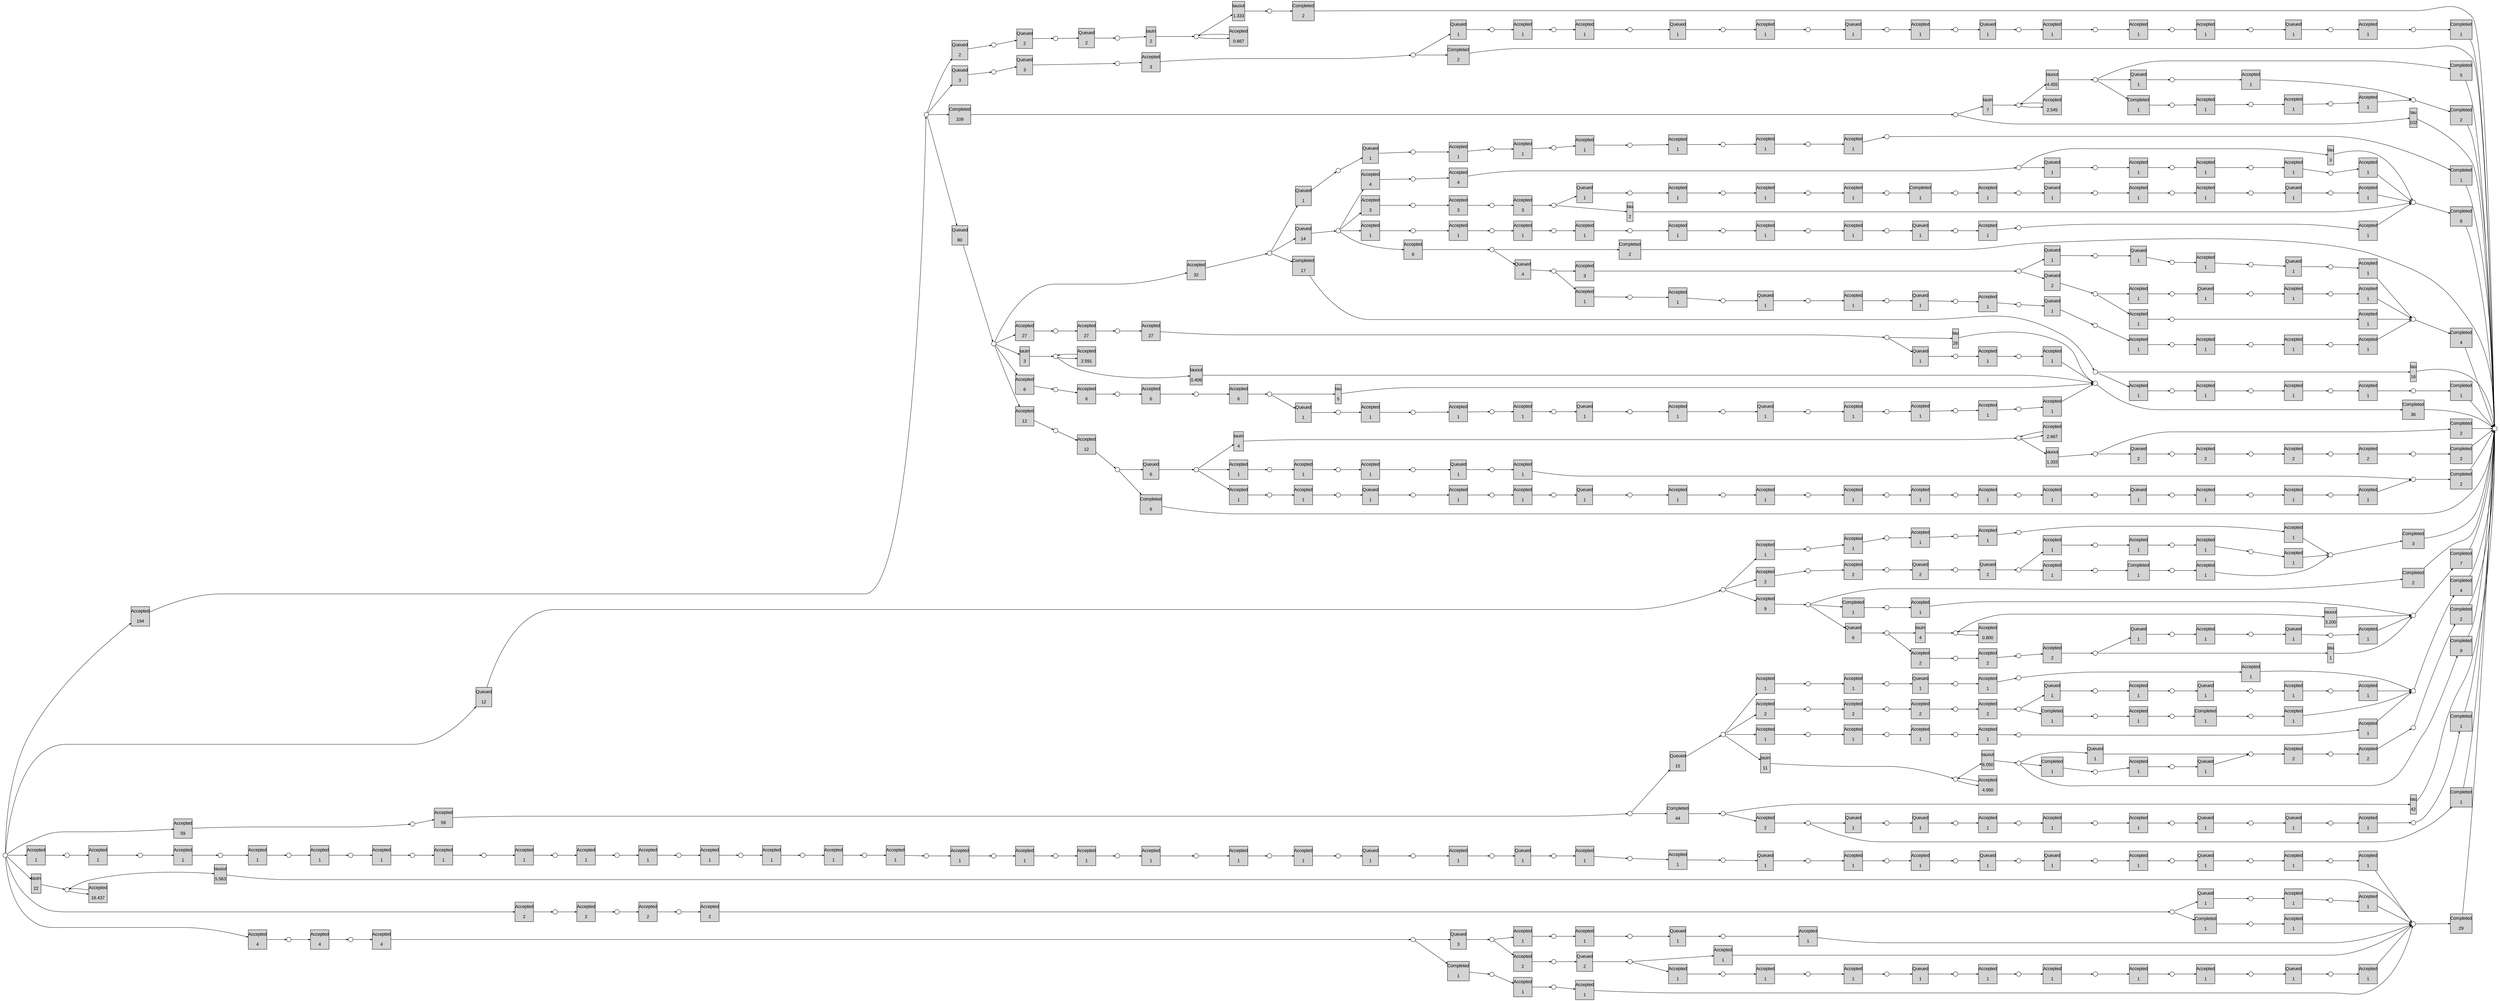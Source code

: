 digraph G { 
ranksep=".3"; fontsize="14"; remincross=true; margin="0.0,0.0"; fontname="Arial";rankdir="LR";
edge [arrowsize="0.5"];
node [height=".2",width=".2",fontname="Arial",fontsize="14"];
ratio=0.4;
id1 [shape="box",margin="0, 0.1",label="Accepted\n\n1",style="filled"];
id2 [shape="box",margin="0, 0.1",label="Accepted\n\n1",style="filled"];
id3 [shape="box",margin="0, 0.1",label="Accepted\n\n1",style="filled"];
id4 [shape="box",margin="0, 0.1",label="Accepted\n\n1",style="filled"];
id5 [shape="box",margin="0, 0.1",label="Accepted\n\n1",style="filled"];
id6 [shape="box",margin="0, 0.1",label="Accepted\n\n1",style="filled"];
id7 [shape="box",margin="0, 0.1",label="Accepted\n\n1",style="filled"];
id8 [shape="box",margin="0, 0.1",label="Accepted\n\n1",style="filled"];
id9 [shape="box",margin="0, 0.1",label="Accepted\n\n1",style="filled"];
id10 [shape="box",margin="0, 0.1",label="Accepted\n\n1",style="filled"];
id11 [shape="box",margin="0, 0.1",label="Accepted\n\n1",style="filled"];
id12 [shape="box",margin="0, 0.1",label="Accepted\n\n1",style="filled"];
id13 [shape="box",margin="0, 0.1",label="Accepted\n\n1",style="filled"];
id14 [shape="box",margin="0, 0.1",label="Accepted\n\n3",style="filled"];
id15 [shape="box",margin="0, 0.1",label="Accepted\n\n3",style="filled"];
id16 [shape="box",margin="0, 0.1",label="Accepted\n\n3",style="filled"];
id17 [shape="box",margin="0, 0.1",label="Accepted\n\n1",style="filled"];
id18 [shape="box",margin="0, 0.1",label="Accepted\n\n1",style="filled"];
id19 [shape="box",margin="0, 0.1",label="Accepted\n\n1",style="filled"];
id20 [shape="box",margin="0, 0.1",label="Accepted\n\n1",style="filled"];
id21 [shape="box",margin="0, 0.1",label="Accepted\n\n1",style="filled"];
id22 [shape="box",margin="0, 0.1",label="Accepted\n\n1",style="filled"];
id23 [shape="box",margin="0, 0.1",label="Accepted\n\n2.545",style="filled"];
id24 [shape="box",margin="0, 0.1",label="Accepted\n\n1",style="filled"];
id25 [shape="box",margin="0, 0.1",label="Accepted\n\n4",style="filled"];
id26 [shape="box",margin="0, 0.1",label="Accepted\n\n4",style="filled"];
id27 [shape="box",margin="0, 0.1",label="Accepted\n\n1",style="filled"];
id28 [shape="box",margin="0, 0.1",label="Accepted\n\n1",style="filled"];
id29 [shape="box",margin="0, 0.1",label="Accepted\n\n1",style="filled"];
id30 [shape="box",margin="0, 0.1",label="Accepted\n\n1",style="filled"];
id31 [shape="box",margin="0, 0.1",label="Accepted\n\n1",style="filled"];
id32 [shape="box",margin="0, 0.1",label="Accepted\n\n1",style="filled"];
id33 [shape="box",margin="0, 0.1",label="Accepted\n\n1",style="filled"];
id34 [shape="box",margin="0, 0.1",label="Accepted\n\n1",style="filled"];
id35 [shape="box",margin="0, 0.1",label="Accepted\n\n1",style="filled"];
id36 [shape="box",margin="0, 0.1",label="Accepted\n\n1",style="filled"];
id37 [shape="box",margin="0, 0.1",label="Accepted\n\n12",style="filled"];
id38 [shape="box",margin="0, 0.1",label="Accepted\n\n12",style="filled"];
id39 [shape="box",margin="0, 0.1",label="Accepted\n\n2.667",style="filled"];
id40 [shape="box",margin="0, 0.1",label="Accepted\n\n2",style="filled"];
id41 [shape="box",margin="0, 0.1",label="Accepted\n\n2",style="filled"];
id42 [shape="box",margin="0, 0.1",label="Accepted\n\n2",style="filled"];
id43 [shape="box",margin="0, 0.1",label="Accepted\n\n1",style="filled"];
id44 [shape="box",margin="0, 0.1",label="Accepted\n\n1",style="filled"];
id45 [shape="box",margin="0, 0.1",label="Accepted\n\n1",style="filled"];
id46 [shape="box",margin="0, 0.1",label="Accepted\n\n1",style="filled"];
id47 [shape="box",margin="0, 0.1",label="Accepted\n\n1",style="filled"];
id48 [shape="box",margin="0, 0.1",label="Accepted\n\n1",style="filled"];
id49 [shape="box",margin="0, 0.1",label="Accepted\n\n1",style="filled"];
id50 [shape="box",margin="0, 0.1",label="Accepted\n\n1",style="filled"];
id51 [shape="box",margin="0, 0.1",label="Accepted\n\n1",style="filled"];
id52 [shape="box",margin="0, 0.1",label="Accepted\n\n1",style="filled"];
id53 [shape="box",margin="0, 0.1",label="Accepted\n\n1",style="filled"];
id54 [shape="box",margin="0, 0.1",label="Accepted\n\n1",style="filled"];
id55 [shape="box",margin="0, 0.1",label="Accepted\n\n1",style="filled"];
id56 [shape="box",margin="0, 0.1",label="Accepted\n\n1",style="filled"];
id57 [shape="box",margin="0, 0.1",label="Accepted\n\n1",style="filled"];
id58 [shape="box",margin="0, 0.1",label="Accepted\n\n1",style="filled"];
id59 [shape="box",margin="0, 0.1",label="Accepted\n\n1",style="filled"];
id60 [shape="box",margin="0, 0.1",label="Accepted\n\n1",style="filled"];
id61 [shape="box",margin="0, 0.1",label="Accepted\n\n1",style="filled"];
id62 [shape="box",margin="0, 0.1",label="Accepted\n\n1",style="filled"];
id63 [shape="box",margin="0, 0.1",label="Accepted\n\n2.591",style="filled"];
id64 [shape="box",margin="0, 0.1",label="Accepted\n\n6",style="filled"];
id65 [shape="box",margin="0, 0.1",label="Accepted\n\n6",style="filled"];
id66 [shape="box",margin="0, 0.1",label="Accepted\n\n6",style="filled"];
id67 [shape="box",margin="0, 0.1",label="Accepted\n\n6",style="filled"];
id68 [shape="box",margin="0, 0.1",label="Accepted\n\n1",style="filled"];
id69 [shape="box",margin="0, 0.1",label="Accepted\n\n1",style="filled"];
id70 [shape="box",margin="0, 0.1",label="Accepted\n\n1",style="filled"];
id71 [shape="box",margin="0, 0.1",label="Accepted\n\n1",style="filled"];
id72 [shape="box",margin="0, 0.1",label="Accepted\n\n1",style="filled"];
id73 [shape="box",margin="0, 0.1",label="Accepted\n\n1",style="filled"];
id74 [shape="box",margin="0, 0.1",label="Accepted\n\n1",style="filled"];
id75 [shape="box",margin="0, 0.1",label="Accepted\n\n1",style="filled"];
id76 [shape="box",margin="0, 0.1",label="Accepted\n\n1",style="filled"];
id77 [shape="box",margin="0, 0.1",label="Accepted\n\n27",style="filled"];
id78 [shape="box",margin="0, 0.1",label="Accepted\n\n27",style="filled"];
id79 [shape="box",margin="0, 0.1",label="Accepted\n\n27",style="filled"];
id80 [shape="box",margin="0, 0.1",label="Accepted\n\n1",style="filled"];
id81 [shape="box",margin="0, 0.1",label="Accepted\n\n1",style="filled"];
id82 [shape="box",margin="0, 0.1",label="Accepted\n\n0.667",style="filled"];
id83 [shape="box",margin="0, 0.1",label="Accepted\n\n3",style="filled"];
id84 [shape="box",margin="0, 0.1",label="Accepted\n\n1",style="filled"];
id85 [shape="box",margin="0, 0.1",label="Accepted\n\n1",style="filled"];
id86 [shape="box",margin="0, 0.1",label="Accepted\n\n1",style="filled"];
id87 [shape="box",margin="0, 0.1",label="Accepted\n\n1",style="filled"];
id88 [shape="box",margin="0, 0.1",label="Accepted\n\n1",style="filled"];
id89 [shape="box",margin="0, 0.1",label="Accepted\n\n1",style="filled"];
id90 [shape="box",margin="0, 0.1",label="Accepted\n\n32",style="filled"];
id91 [shape="box",margin="0, 0.1",label="Accepted\n\n1",style="filled"];
id92 [shape="box",margin="0, 0.1",label="Accepted\n\n1",style="filled"];
id93 [shape="box",margin="0, 0.1",label="Accepted\n\n9",style="filled"];
id94 [shape="box",margin="0, 0.1",label="Accepted\n\n1",style="filled"];
id95 [shape="box",margin="0, 0.1",label="Accepted\n\n0.800",style="filled"];
id96 [shape="box",margin="0, 0.1",label="Accepted\n\n2",style="filled"];
id97 [shape="box",margin="0, 0.1",label="Accepted\n\n2",style="filled"];
id98 [shape="box",margin="0, 0.1",label="Accepted\n\n2",style="filled"];
id99 [shape="box",margin="0, 0.1",label="Accepted\n\n1",style="filled"];
id100 [shape="box",margin="0, 0.1",label="Accepted\n\n194",style="filled"];
id101 [shape="box",margin="0, 0.1",label="Accepted\n\n1",style="filled"];
id102 [shape="box",margin="0, 0.1",label="Accepted\n\n1",style="filled"];
id103 [shape="box",margin="0, 0.1",label="Accepted\n\n1",style="filled"];
id104 [shape="box",margin="0, 0.1",label="Accepted\n\n1",style="filled"];
id105 [shape="box",margin="0, 0.1",label="Accepted\n\n1",style="filled"];
id106 [shape="box",margin="0, 0.1",label="Accepted\n\n1",style="filled"];
id107 [shape="box",margin="0, 0.1",label="Accepted\n\n2",style="filled"];
id108 [shape="box",margin="0, 0.1",label="Accepted\n\n2",style="filled"];
id109 [shape="box",margin="0, 0.1",label="Accepted\n\n1",style="filled"];
id110 [shape="box",margin="0, 0.1",label="Accepted\n\n1",style="filled"];
id111 [shape="box",margin="0, 0.1",label="Accepted\n\n1",style="filled"];
id112 [shape="box",margin="0, 0.1",label="Accepted\n\n1",style="filled"];
id113 [shape="box",margin="0, 0.1",label="Accepted\n\n1",style="filled"];
id114 [shape="box",margin="0, 0.1",label="Accepted\n\n1",style="filled"];
id115 [shape="box",margin="0, 0.1",label="Accepted\n\n59",style="filled"];
id116 [shape="box",margin="0, 0.1",label="Accepted\n\n59",style="filled"];
id117 [shape="box",margin="0, 0.1",label="Accepted\n\n2",style="filled"];
id118 [shape="box",margin="0, 0.1",label="Accepted\n\n1",style="filled"];
id119 [shape="box",margin="0, 0.1",label="Accepted\n\n1",style="filled"];
id120 [shape="box",margin="0, 0.1",label="Accepted\n\n1",style="filled"];
id121 [shape="box",margin="0, 0.1",label="Accepted\n\n1",style="filled"];
id122 [shape="box",margin="0, 0.1",label="Accepted\n\n1",style="filled"];
id123 [shape="box",margin="0, 0.1",label="Accepted\n\n1",style="filled"];
id124 [shape="box",margin="0, 0.1",label="Accepted\n\n4.950",style="filled"];
id125 [shape="box",margin="0, 0.1",label="Accepted\n\n1",style="filled"];
id126 [shape="box",margin="0, 0.1",label="Accepted\n\n2",style="filled"];
id127 [shape="box",margin="0, 0.1",label="Accepted\n\n2",style="filled"];
id128 [shape="box",margin="0, 0.1",label="Accepted\n\n1",style="filled"];
id129 [shape="box",margin="0, 0.1",label="Accepted\n\n1",style="filled"];
id130 [shape="box",margin="0, 0.1",label="Accepted\n\n1",style="filled"];
id131 [shape="box",margin="0, 0.1",label="Accepted\n\n1",style="filled"];
id132 [shape="box",margin="0, 0.1",label="Accepted\n\n1",style="filled"];
id133 [shape="box",margin="0, 0.1",label="Accepted\n\n1",style="filled"];
id134 [shape="box",margin="0, 0.1",label="Accepted\n\n1",style="filled"];
id135 [shape="box",margin="0, 0.1",label="Accepted\n\n1",style="filled"];
id136 [shape="box",margin="0, 0.1",label="Accepted\n\n1",style="filled"];
id137 [shape="box",margin="0, 0.1",label="Accepted\n\n1",style="filled"];
id138 [shape="box",margin="0, 0.1",label="Accepted\n\n1",style="filled"];
id139 [shape="box",margin="0, 0.1",label="Accepted\n\n2",style="filled"];
id140 [shape="box",margin="0, 0.1",label="Accepted\n\n2",style="filled"];
id141 [shape="box",margin="0, 0.1",label="Accepted\n\n2",style="filled"];
id142 [shape="box",margin="0, 0.1",label="Accepted\n\n2",style="filled"];
id143 [shape="box",margin="0, 0.1",label="Accepted\n\n1",style="filled"];
id144 [shape="box",margin="0, 0.1",label="Accepted\n\n1",style="filled"];
id145 [shape="box",margin="0, 0.1",label="Accepted\n\n1",style="filled"];
id146 [shape="box",margin="0, 0.1",label="Accepted\n\n1",style="filled"];
id147 [shape="box",margin="0, 0.1",label="Accepted\n\n1",style="filled"];
id148 [shape="box",margin="0, 0.1",label="Accepted\n\n16.437",style="filled"];
id149 [shape="box",margin="0, 0.1",label="Accepted\n\n1",style="filled"];
id150 [shape="box",margin="0, 0.1",label="Accepted\n\n1",style="filled"];
id151 [shape="box",margin="0, 0.1",label="Accepted\n\n1",style="filled"];
id152 [shape="box",margin="0, 0.1",label="Accepted\n\n1",style="filled"];
id153 [shape="box",margin="0, 0.1",label="Accepted\n\n1",style="filled"];
id154 [shape="box",margin="0, 0.1",label="Accepted\n\n1",style="filled"];
id155 [shape="box",margin="0, 0.1",label="Accepted\n\n1",style="filled"];
id156 [shape="box",margin="0, 0.1",label="Accepted\n\n6",style="filled"];
id157 [shape="box",margin="0, 0.1",label="Accepted\n\n1",style="filled"];
id158 [shape="box",margin="0, 0.1",label="Accepted\n\n1",style="filled"];
id159 [shape="box",margin="0, 0.1",label="Accepted\n\n1",style="filled"];
id160 [shape="box",margin="0, 0.1",label="Accepted\n\n1",style="filled"];
id161 [shape="box",margin="0, 0.1",label="Accepted\n\n1",style="filled"];
id162 [shape="box",margin="0, 0.1",label="Accepted\n\n1",style="filled"];
id163 [shape="box",margin="0, 0.1",label="Accepted\n\n1",style="filled"];
id164 [shape="box",margin="0, 0.1",label="Accepted\n\n1",style="filled"];
id165 [shape="box",margin="0, 0.1",label="Accepted\n\n1",style="filled"];
id166 [shape="box",margin="0, 0.1",label="Accepted\n\n1",style="filled"];
id167 [shape="box",margin="0, 0.1",label="Accepted\n\n1",style="filled"];
id168 [shape="box",margin="0, 0.1",label="Accepted\n\n1",style="filled"];
id169 [shape="box",margin="0, 0.1",label="Accepted\n\n1",style="filled"];
id170 [shape="box",margin="0, 0.1",label="Accepted\n\n1",style="filled"];
id171 [shape="box",margin="0, 0.1",label="Accepted\n\n1",style="filled"];
id172 [shape="box",margin="0, 0.1",label="Accepted\n\n1",style="filled"];
id173 [shape="box",margin="0, 0.1",label="Accepted\n\n1",style="filled"];
id174 [shape="box",margin="0, 0.1",label="Accepted\n\n1",style="filled"];
id175 [shape="box",margin="0, 0.1",label="Accepted\n\n1",style="filled"];
id176 [shape="box",margin="0, 0.1",label="Accepted\n\n1",style="filled"];
id177 [shape="box",margin="0, 0.1",label="Accepted\n\n1",style="filled"];
id178 [shape="box",margin="0, 0.1",label="Accepted\n\n2",style="filled"];
id179 [shape="box",margin="0, 0.1",label="Accepted\n\n2",style="filled"];
id180 [shape="box",margin="0, 0.1",label="Accepted\n\n2",style="filled"];
id181 [shape="box",margin="0, 0.1",label="Accepted\n\n2",style="filled"];
id182 [shape="box",margin="0, 0.1",label="Accepted\n\n1",style="filled"];
id183 [shape="box",margin="0, 0.1",label="Accepted\n\n1",style="filled"];
id184 [shape="box",margin="0, 0.1",label="Accepted\n\n1",style="filled"];
id185 [shape="box",margin="0, 0.1",label="Accepted\n\n4",style="filled"];
id186 [shape="box",margin="0, 0.1",label="Accepted\n\n4",style="filled"];
id187 [shape="box",margin="0, 0.1",label="Accepted\n\n4",style="filled"];
id188 [shape="box",margin="0, 0.1",label="Accepted\n\n1",style="filled"];
id189 [shape="box",margin="0, 0.1",label="Accepted\n\n1",style="filled"];
id190 [shape="box",margin="0, 0.1",label="Accepted\n\n3",style="filled"];
id191 [shape="box",margin="0, 0.1",label="Accepted\n\n2",style="filled"];
id192 [shape="box",margin="0, 0.1",label="Accepted\n\n1",style="filled"];
id193 [shape="box",margin="0, 0.1",label="Accepted\n\n1",style="filled"];
id194 [shape="box",margin="0, 0.1",label="Accepted\n\n1",style="filled"];
id195 [shape="box",margin="0, 0.1",label="Accepted\n\n1",style="filled"];
id196 [shape="box",margin="0, 0.1",label="Accepted\n\n1",style="filled"];
id197 [shape="box",margin="0, 0.1",label="Accepted\n\n1",style="filled"];
id198 [shape="box",margin="0, 0.1",label="Accepted\n\n1",style="filled"];
id199 [shape="box",margin="0, 0.1",label="Accepted\n\n1",style="filled"];
id200 [shape="box",margin="0, 0.1",label="Accepted\n\n1",style="filled"];
id201 [shape="box",margin="0, 0.1",label="Accepted\n\n1",style="filled"];
id202 [shape="box",margin="0, 0.1",label="Accepted\n\n1",style="filled"];
id203 [shape="box",margin="0, 0.1",label="Accepted\n\n1",style="filled"];
id204 [shape="box",margin="0, 0.1",label="Accepted\n\n1",style="filled"];
id205 [shape="box",margin="0, 0.1",label="Accepted\n\n1",style="filled"];
id206 [shape="box",margin="0, 0.1",label="Accepted\n\n1",style="filled"];
id207 [shape="box",margin="0, 0.1",label="Accepted\n\n1",style="filled"];
id208 [shape="box",margin="0, 0.1",label="Accepted\n\n1",style="filled"];
id209 [shape="box",margin="0, 0.1",label="Accepted\n\n1",style="filled"];
id210 [shape="box",margin="0, 0.1",label="Accepted\n\n1",style="filled"];
id211 [shape="box",margin="0, 0.1",label="Accepted\n\n1",style="filled"];
id212 [shape="box",margin="0, 0.1",label="Accepted\n\n1",style="filled"];
id213 [shape="box",margin="0, 0.1",label="Accepted\n\n1",style="filled"];
id214 [shape="box",margin="0, 0.1",label="Accepted\n\n1",style="filled"];
id215 [shape="box",margin="0, 0.1",label="Completed\n\n4",style="filled"];
id216 [shape="box",margin="0, 0.1",label="Completed\n\n1",style="filled"];
id217 [shape="box",margin="0, 0.1",label="Completed\n\n8",style="filled"];
id218 [shape="box",margin="0, 0.1",label="Completed\n\n5",style="filled"];
id219 [shape="box",margin="0, 0.1",label="Completed\n\n1",style="filled"];
id220 [shape="box",margin="0, 0.1",label="Completed\n\n6",style="filled"];
id221 [shape="box",margin="0, 0.1",label="Completed\n\n2",style="filled"];
id222 [shape="box",margin="0, 0.1",label="Completed\n\n1",style="filled"];
id223 [shape="box",margin="0, 0.1",label="Completed\n\n2",style="filled"];
id224 [shape="box",margin="0, 0.1",label="Completed\n\n2",style="filled"];
id225 [shape="box",margin="0, 0.1",label="Completed\n\n2",style="filled"];
id226 [shape="box",margin="0, 0.1",label="Completed\n\n36",style="filled"];
id227 [shape="box",margin="0, 0.1",label="Completed\n\n2",style="filled"];
id228 [shape="box",margin="0, 0.1",label="Completed\n\n2",style="filled"];
id229 [shape="box",margin="0, 0.1",label="Completed\n\n1",style="filled"];
id230 [shape="box",margin="0, 0.1",label="Completed\n\n2",style="filled"];
id231 [shape="box",margin="0, 0.1",label="Completed\n\n1",style="filled"];
id232 [shape="box",margin="0, 0.1",label="Completed\n\n17",style="filled"];
id233 [shape="box",margin="0, 0.1",label="Completed\n\n7",style="filled"];
id234 [shape="box",margin="0, 0.1",label="Completed\n\n1",style="filled"];
id235 [shape="box",margin="0, 0.1",label="Completed\n\n3",style="filled"];
id236 [shape="box",margin="0, 0.1",label="Completed\n\n44",style="filled"];
id237 [shape="box",margin="0, 0.1",label="Completed\n\n1",style="filled"];
id238 [shape="box",margin="0, 0.1",label="Completed\n\n1",style="filled"];
id239 [shape="box",margin="0, 0.1",label="Completed\n\n9",style="filled"];
id240 [shape="box",margin="0, 0.1",label="Completed\n\n1",style="filled"];
id241 [shape="box",margin="0, 0.1",label="Completed\n\n2",style="filled"];
id242 [shape="box",margin="0, 0.1",label="Completed\n\n1",style="filled"];
id243 [shape="box",margin="0, 0.1",label="Completed\n\n1",style="filled"];
id244 [shape="box",margin="0, 0.1",label="Completed\n\n1",style="filled"];
id245 [shape="box",margin="0, 0.1",label="Completed\n\n4",style="filled"];
id246 [shape="box",margin="0, 0.1",label="Completed\n\n2",style="filled"];
id247 [shape="box",margin="0, 0.1",label="Completed\n\n1",style="filled"];
id248 [shape="box",margin="0, 0.1",label="Completed\n\n1",style="filled"];
id249 [shape="box",margin="0, 0.1",label="Completed\n\n29",style="filled"];
id250 [shape="box",margin="0, 0.1",label="Completed\n\n109",style="filled"];
id251 [shape="box",margin="0, 0.1",label="Queued\n\n1",style="filled"];
id252 [shape="box",margin="0, 0.1",label="Queued\n\n1",style="filled"];
id253 [shape="box",margin="0, 0.1",label="Queued\n\n1",style="filled"];
id254 [shape="box",margin="0, 0.1",label="Queued\n\n1",style="filled"];
id255 [shape="box",margin="0, 0.1",label="Queued\n\n1",style="filled"];
id256 [shape="box",margin="0, 0.1",label="Queued\n\n1",style="filled"];
id257 [shape="box",margin="0, 0.1",label="Queued\n\n1",style="filled"];
id258 [shape="box",margin="0, 0.1",label="Queued\n\n1",style="filled"];
id259 [shape="box",margin="0, 0.1",label="Queued\n\n6",style="filled"];
id260 [shape="box",margin="0, 0.1",label="Queued\n\n2",style="filled"];
id261 [shape="box",margin="0, 0.1",label="Queued\n\n1",style="filled"];
id262 [shape="box",margin="0, 0.1",label="Queued\n\n1",style="filled"];
id263 [shape="box",margin="0, 0.1",label="Queued\n\n1",style="filled"];
id264 [shape="box",margin="0, 0.1",label="Queued\n\n1",style="filled"];
id265 [shape="box",margin="0, 0.1",label="Queued\n\n1",style="filled"];
id266 [shape="box",margin="0, 0.1",label="Queued\n\n1",style="filled"];
id267 [shape="box",margin="0, 0.1",label="Queued\n\n1",style="filled"];
id268 [shape="box",margin="0, 0.1",label="Queued\n\n1",style="filled"];
id269 [shape="box",margin="0, 0.1",label="Queued\n\n1",style="filled"];
id270 [shape="box",margin="0, 0.1",label="Queued\n\n2",style="filled"];
id271 [shape="box",margin="0, 0.1",label="Queued\n\n2",style="filled"];
id272 [shape="box",margin="0, 0.1",label="Queued\n\n2",style="filled"];
id273 [shape="box",margin="0, 0.1",label="Queued\n\n80",style="filled"];
id274 [shape="box",margin="0, 0.1",label="Queued\n\n3",style="filled"];
id275 [shape="box",margin="0, 0.1",label="Queued\n\n3",style="filled"];
id276 [shape="box",margin="0, 0.1",label="Queued\n\n1",style="filled"];
id277 [shape="box",margin="0, 0.1",label="Queued\n\n1",style="filled"];
id278 [shape="box",margin="0, 0.1",label="Queued\n\n1",style="filled"];
id279 [shape="box",margin="0, 0.1",label="Queued\n\n1",style="filled"];
id280 [shape="box",margin="0, 0.1",label="Queued\n\n1",style="filled"];
id281 [shape="box",margin="0, 0.1",label="Queued\n\n12",style="filled"];
id282 [shape="box",margin="0, 0.1",label="Queued\n\n6",style="filled"];
id283 [shape="box",margin="0, 0.1",label="Queued\n\n1",style="filled"];
id284 [shape="box",margin="0, 0.1",label="Queued\n\n1",style="filled"];
id285 [shape="box",margin="0, 0.1",label="Queued\n\n2",style="filled"];
id286 [shape="box",margin="0, 0.1",label="Queued\n\n2",style="filled"];
id287 [shape="box",margin="0, 0.1",label="Queued\n\n1",style="filled"];
id288 [shape="box",margin="0, 0.1",label="Queued\n\n1",style="filled"];
id289 [shape="box",margin="0, 0.1",label="Queued\n\n1",style="filled"];
id290 [shape="box",margin="0, 0.1",label="Queued\n\n1",style="filled"];
id291 [shape="box",margin="0, 0.1",label="Queued\n\n15",style="filled"];
id292 [shape="box",margin="0, 0.1",label="Queued\n\n1",style="filled"];
id293 [shape="box",margin="0, 0.1",label="Queued\n\n1",style="filled"];
id294 [shape="box",margin="0, 0.1",label="Queued\n\n1",style="filled"];
id295 [shape="box",margin="0, 0.1",label="Queued\n\n1",style="filled"];
id296 [shape="box",margin="0, 0.1",label="Queued\n\n14",style="filled"];
id297 [shape="box",margin="0, 0.1",label="Queued\n\n1",style="filled"];
id298 [shape="box",margin="0, 0.1",label="Queued\n\n1",style="filled"];
id299 [shape="box",margin="0, 0.1",label="Queued\n\n1",style="filled"];
id300 [shape="box",margin="0, 0.1",label="Queued\n\n1",style="filled"];
id301 [shape="box",margin="0, 0.1",label="Queued\n\n4",style="filled"];
id302 [shape="box",margin="0, 0.1",label="Queued\n\n1",style="filled"];
id303 [shape="box",margin="0, 0.1",label="Queued\n\n1",style="filled"];
id304 [shape="box",margin="0, 0.1",label="Queued\n\n1",style="filled"];
id305 [shape="box",margin="0, 0.1",label="Queued\n\n1",style="filled"];
id306 [shape="box",margin="0, 0.1",label="Queued\n\n3",style="filled"];
id307 [shape="box",margin="0, 0.1",label="Queued\n\n2",style="filled"];
id308 [shape="box",margin="0, 0.1",label="Queued\n\n1",style="filled"];
id309 [shape="box",margin="0, 0.1",label="Queued\n\n1",style="filled"];
id310 [shape="box",margin="0, 0.1",label="Queued\n\n2",style="filled"];
id311 [shape="box",margin="0, 0.1",label="Queued\n\n1",style="filled"];
id312 [shape="box",margin="0, 0.1",label="Queued\n\n1",style="filled"];
id313 [shape="box",margin="0, 0.1",label="Queued\n\n1",style="filled"];
id314 [shape="box",margin="0, 0.1",label="Queued\n\n1",style="filled"];
id315 [shape="box",margin="0, 0.1",label="Queued\n\n1",style="filled"];
id316 [shape="box",margin="0, 0.1",label="Queued\n\n1",style="filled"];
id317 [shape="box",margin="0, 0.1",label="Queued\n\n1",style="filled"];
id318 [shape="box",margin="0, 0.1",label="tau\n\n102",style="filled"];
id319 [shape="box",margin="0, 0.1",label="tau\n\n2",style="filled"];
id320 [shape="box",margin="0, 0.1",label="tau\n\n3",style="filled"];
id321 [shape="box",margin="0, 0.1",label="tau\n\n5",style="filled"];
id322 [shape="box",margin="0, 0.1",label="tau\n\n26",style="filled"];
id323 [shape="box",margin="0, 0.1",label="tau\n\n1",style="filled"];
id324 [shape="box",margin="0, 0.1",label="tau\n\n16",style="filled"];
id325 [shape="box",margin="0, 0.1",label="tau\n\n42",style="filled"];
id326 [shape="box",margin="0, 0.1",label="tauin\n\n7",style="filled"];
id327 [shape="box",margin="0, 0.1",label="tauin\n\n4",style="filled"];
id328 [shape="box",margin="0, 0.1",label="tauin\n\n3",style="filled"];
id329 [shape="box",margin="0, 0.1",label="tauin\n\n2",style="filled"];
id330 [shape="box",margin="0, 0.1",label="tauin\n\n4",style="filled"];
id331 [shape="box",margin="0, 0.1",label="tauin\n\n11",style="filled"];
id332 [shape="box",margin="0, 0.1",label="tauin\n\n22",style="filled"];
id333 [shape="box",margin="0, 0.1",label="tauout\n\n4.455",style="filled"];
id334 [shape="box",margin="0, 0.1",label="tauout\n\n1.333",style="filled"];
id335 [shape="box",margin="0, 0.1",label="tauout\n\n0.409",style="filled"];
id336 [shape="box",margin="0, 0.1",label="tauout\n\n1.333",style="filled"];
id337 [shape="box",margin="0, 0.1",label="tauout\n\n3.200",style="filled"];
id338 [shape="box",margin="0, 0.1",label="tauout\n\n6.050",style="filled"];
id339 [shape="box",margin="0, 0.1",label="tauout\n\n5.563",style="filled"];
id340 [shape="circle",label=""];
id341 [shape="circle",label=""];
id342 [shape="circle",label=""];
id343 [shape="circle",label=""];
id344 [shape="circle",label=""];
id345 [shape="circle",label=""];
id346 [shape="circle",label=""];
id347 [shape="circle",label=""];
id348 [shape="circle",label=""];
id349 [shape="circle",label=""];
id350 [shape="circle",label=""];
id351 [shape="circle",label=""];
id352 [shape="circle",label=""];
id353 [shape="circle",label=""];
id354 [shape="circle",label=""];
id355 [shape="circle",label=""];
id356 [shape="circle",label=""];
id357 [shape="circle",label=""];
id358 [shape="circle",label=""];
id359 [shape="circle",label=""];
id360 [shape="circle",label=""];
id361 [shape="circle",label=""];
id362 [shape="circle",label=""];
id363 [shape="circle",label=""];
id364 [shape="circle",label=""];
id365 [shape="circle",label=""];
id366 [shape="circle",label=""];
id367 [shape="circle",label=""];
id368 [shape="circle",label=""];
id369 [shape="circle",label=""];
id370 [shape="circle",label=""];
id371 [shape="circle",label=""];
id372 [shape="circle",label=""];
id373 [shape="circle",label=""];
id374 [shape="circle",label=""];
id375 [shape="circle",label=""];
id376 [shape="circle",label=""];
id377 [shape="circle",label=""];
id378 [shape="circle",label=""];
id379 [shape="circle",label=""];
id380 [shape="circle",label=""];
id381 [shape="circle",label=""];
id382 [shape="circle",label=""];
id383 [shape="circle",label=""];
id384 [shape="circle",label=""];
id385 [shape="circle",label=""];
id386 [shape="circle",label=""];
id387 [shape="circle",label=""];
id388 [shape="circle",label=""];
id389 [shape="circle",label=""];
id390 [shape="circle",label=""];
id391 [shape="circle",label=""];
id392 [shape="circle",label=""];
id393 [shape="circle",label=""];
id394 [shape="circle",label=""];
id395 [shape="circle",label=""];
id396 [shape="circle",label=""];
id397 [shape="circle",label=""];
id398 [shape="circle",label=""];
id399 [shape="circle",label=""];
id400 [shape="circle",label=""];
id401 [shape="circle",label=""];
id402 [shape="circle",label=""];
id403 [shape="circle",label=""];
id404 [shape="circle",label=""];
id405 [shape="circle",label=""];
id406 [shape="circle",label=""];
id407 [shape="circle",label=""];
id408 [shape="circle",label=""];
id409 [shape="circle",label=""];
id410 [shape="circle",label=""];
id411 [shape="circle",label=""];
id412 [shape="circle",label=""];
id413 [shape="circle",label=""];
id414 [shape="circle",label=""];
id415 [shape="circle",label=""];
id416 [shape="circle",label=""];
id417 [shape="circle",label=""];
id418 [shape="circle",label=""];
id419 [shape="circle",label=""];
id420 [shape="circle",label=""];
id421 [shape="circle",label=""];
id422 [shape="circle",label=""];
id423 [shape="circle",label=""];
id424 [shape="circle",label=""];
id425 [shape="circle",label=""];
id426 [shape="circle",label=""];
id427 [shape="circle",label=""];
id428 [shape="circle",label=""];
id429 [shape="circle",label=""];
id430 [shape="circle",label=""];
id431 [shape="circle",label=""];
id432 [shape="circle",label=""];
id433 [shape="circle",label=""];
id434 [shape="circle",label=""];
id435 [shape="circle",label=""];
id436 [shape="circle",label=""];
id437 [shape="circle",label=""];
id438 [shape="circle",label=""];
id439 [shape="circle",label=""];
id440 [shape="circle",label=""];
id441 [shape="circle",label=""];
id442 [shape="circle",label=""];
id443 [shape="circle",label=""];
id444 [shape="circle",label=""];
id445 [shape="circle",label=""];
id446 [shape="circle",label=""];
id447 [shape="circle",label=""];
id448 [shape="circle",label=""];
id449 [shape="circle",label=""];
id450 [shape="circle",label=""];
id451 [shape="circle",label=""];
id452 [shape="circle",label=""];
id453 [shape="circle",label=""];
id454 [shape="circle",label=""];
id455 [shape="circle",label=""];
id456 [shape="circle",label=""];
id457 [shape="circle",label=""];
id458 [shape="circle",label=""];
id459 [shape="circle",label=""];
id460 [shape="circle",label=""];
id461 [shape="circle",label=""];
id462 [shape="circle",label=""];
id463 [shape="circle",label=""];
id464 [shape="circle",label=""];
id465 [shape="circle",label=""];
id466 [shape="circle",label=""];
id467 [shape="circle",label=""];
id468 [shape="circle",label=""];
id469 [shape="circle",label=""];
id470 [shape="circle",label=""];
id471 [shape="circle",label=""];
id472 [shape="circle",label=""];
id473 [shape="circle",label=""];
id474 [shape="circle",label=""];
id475 [shape="circle",label=""];
id476 [shape="circle",label=""];
id477 [shape="circle",label=""];
id478 [shape="circle",label=""];
id479 [shape="circle",label=""];
id480 [shape="circle",label=""];
id481 [shape="circle",label=""];
id482 [shape="circle",label=""];
id483 [shape="circle",label=""];
id484 [shape="circle",label=""];
id485 [shape="circle",label=""];
id486 [shape="circle",label=""];
id487 [shape="circle",label=""];
id488 [shape="circle",label=""];
id489 [shape="circle",label=""];
id490 [shape="circle",label=""];
id491 [shape="circle",label=""];
id492 [shape="circle",label=""];
id493 [shape="circle",label=""];
id494 [shape="circle",label=""];
id495 [shape="circle",label=""];
id496 [shape="circle",label=""];
id497 [shape="circle",label=""];
id498 [shape="circle",label=""];
id499 [shape="circle",label=""];
id500 [shape="circle",label=""];
id501 [shape="circle",label=""];
id502 [shape="circle",label=""];
id503 [shape="circle",label=""];
id504 [shape="circle",label=""];
id505 [shape="circle",label=""];
id506 [shape="circle",label=""];
id507 [shape="circle",label=""];
id508 [shape="circle",label=""];
id509 [shape="circle",label=""];
id510 [shape="circle",label=""];
id511 [shape="circle",label=""];
id512 [shape="circle",label=""];
id513 [shape="circle",label=""];
id514 [shape="circle",label=""];
id515 [shape="circle",label=""];
id516 [shape="circle",label=""];
id517 [shape="circle",label=""];
id518 [shape="circle",label=""];
id519 [shape="circle",label=""];
id520 [shape="circle",label=""];
id521 [shape="circle",label=""];
id522 [shape="circle",label=""];
id523 [shape="circle",label=""];
id524 [shape="circle",label=""];
id525 [shape="circle",label=""];
id526 [shape="circle",label=""];
id527 [shape="circle",label=""];
id528 [shape="circle",label=""];
id529 [shape="circle",label=""];
id530 [shape="circle",label=""];
id531 [shape="circle",label=""];
id532 [shape="circle",label=""];
id533 [shape="circle",label=""];
id534 [shape="circle",label=""];
id535 [shape="circle",label=""];
id536 [shape="circle",label=""];
id537 [shape="circle",label=""];
id538 [shape="circle",label=""];
id539 [shape="circle",label=""];
id540 [shape="circle",label=""];
id541 [shape="circle",label=""];
id542 [shape="circle",label=""];
id543 [shape="circle",label=""];
id544 [shape="circle",label=""];
id545 [shape="circle",label=""];
id546 [shape="circle",label=""];
id547 [shape="circle",label=""];
id548 [shape="circle",label=""];
id549 [shape="circle",label=""];
id550 [shape="circle",label=""];
id551 [shape="circle",label=""];
id552 [shape="circle",label=""];
id553 [shape="circle",label=""];
id554 [shape="circle",label=""];
id555 [shape="circle",label=""];
id556 [shape="circle",label=""];
id557 [shape="circle",label=""];
id558 [shape="circle",label=""];
id559 [shape="circle",label=""];
id560 [shape="circle",label=""];
id561 [shape="circle",label=""];
id562 [shape="circle",label=""];
id563 [shape="circle",label=""];
id564 [shape="circle",label=""];
id565 [shape="circle",label=""];
id566 [shape="circle",label=""];
id567 [shape="circle",label=""];
id568 [shape="circle",label=""];
id569 [shape="circle",label=""];
id570 [shape="circle",label=""];
id571 [shape="circle",label=""];
id572 [shape="circle",label=""];
id573 [shape="circle",label=""];
id574 [shape="circle",label=""];
id575 [shape="circle",label=""];
id576 [shape="circle",label=""];
id577 [shape="circle",label=""];
id578 [shape="circle",label=""];
id579 [shape="circle",label=""];
id580 [shape="circle",label=""];
id581 [shape="circle",label=""];
id582 [shape="circle",label=""];
id583 [shape="circle",label=""];
id584 [shape="circle",label=""];
id585 [shape="circle",label=""];
id586 [shape="circle",label=""];
id587 [shape="circle",label=""];
id588 [shape="circle",label=""];
id589 [shape="circle",label=""];
id590 [shape="circle",label=""];
id591 [shape="circle",label=""];
id592 [shape="circle",label=""];
id593 [shape="circle",label=""];
id594 [shape="circle",label=""];
id595 [shape="circle",label=""];
id596 [shape="circle",label=""];
id597 [shape="circle",label=""];
id598 [shape="circle",label=""];
id599 [shape="circle",label=""];
id600 [shape="circle",label=""];
id601 [shape="circle",label=""];
id602 [shape="circle",label=""];
id603 [shape="circle",label=""];
id604 [shape="circle",label=""];
id605 [shape="circle",label=""];
id606 [shape="circle",label=""];
id607 [shape="circle",label=""];
id608 [shape="circle",label=""];
id609 [shape="circle",label=""];
id610 [shape="circle",label=""];
id611 [shape="circle",label=""];
id612 [shape="circle",label=""];
id613 [shape="circle",label=""];
id614 [shape="circle",label=""];
id615 [shape="circle",label=""];
id616 [shape="circle",label=""];
id617 [shape="circle",label=""];
id236 -> id493
id494 -> id237
id74 -> id382
id366 -> id255
id411 -> id56
id356 -> id253
id470 -> id97
id28 -> id373
id208 -> id572
id311 -> id601
id147 -> id513
id418 -> id321
id566 -> id318
id51 -> id406
id597 -> id199
id559 -> id171
id218 -> id617
id483 -> id286
id398 -> id262
id90 -> id454
id439 -> id329
id616 -> id185
id124 -> id506
id230 -> id617
id145 -> id531
id589 -> id308
id200 -> id534
id419 -> id65
id449 -> id277
id462 -> id93
id95 -> id468
id35 -> id383
id383 -> id36
id550 -> id163
id386 -> id57
id202 -> id599
id602 -> id205
id402 -> id263
id616 -> id149
id83 -> id447
id299 -> id559
id183 -> id579
id343 -> id4
id463 -> id231
id606 -> id209
id490 -> id291
id537 -> id150
id447 -> id228
id254 -> id365
id451 -> id86
id338 -> id505
id31 -> id378
id432 -> id274
id397 -> id45
id260 -> id390
id545 -> id158
id16 -> id356
id533 -> id147
id340 -> id1
id140 -> id524
id57 -> id413
id435 -> id78
id71 -> id428
id393 -> id42
id310 -> id595
id304 -> id570
id123 -> id500
id494 -> id287
id156 -> id540
id506 -> id338
id158 -> id546
id274 -> id446
id146 -> id533
id575 -> id180
id227 -> id617
id251 -> id340
id406 -> id52
id103 -> id477
id336 -> id443
id433 -> id76
id463 -> id282
id415 -> id61
id19 -> id360
id405 -> id51
id482 -> id113
id446 -> id275
id234 -> id489
id86 -> id452
id165 -> id553
id243 -> id527
id609 -> id210
id105 -> id479
id91 -> id457
id45 -> id400
id229 -> id617
id283 -> id472
id579 -> id184
id324 -> id617
id444 -> id336
id586 -> id191
id69 -> id426
id133 -> id517
id242 -> id617
id528 -> id244
id504 -> id139
id616 -> id332
id317 -> id614
id404 -> id50
id458 -> id89
id456 -> id88
id489 -> id114
id307 -> id588
id226 -> id617
id163 -> id551
id493 -> id325
id318 -> id617
id341 -> id2
id187 -> id580
id190 -> id582
id428 -> id268
id387 -> id260
id237 -> id617
id9 -> id352
id539 -> id152
id546 -> id159
id616 -> id115
id408 -> id54
id47 -> id403
id445 -> id83
id615 -> id251
id107 -> id481
id134 -> id513
id219 -> id617
id197 -> id596
id258 -> id375
id85 -> id449
id514 -> id130
id587 -> id307
id206 -> id603
id176 -> id571
id185 -> id581
id117 -> id494
id373 -> id29
id66 -> id421
id396 -> id44
id432 -> id250
id1 -> id341
id3 -> id343
id139 -> id523
id179 -> id575
id607 -> id314
id96 -> id470
id363 -> id20
id252 -> id354
id381 -> id35
id210 -> id572
id321 -> id416
id59 -> id412
id160 -> id548
id598 -> id200
id335 -> id416
id479 -> id106
id413 -> id58
id291 -> id504
id461 -> id229
id612 -> id213
id201 -> id600
id161 -> id549
id438 -> id81
id535 -> id339
id265 -> id423
id214 -> id615
id577 -> id182
id388 -> id334
id491 -> id116
id395 -> id261
id44 -> id395
id168 -> id556
id36 -> id377
id121 -> id497
id564 -> id302
id267 -> id427
id271 -> id442
id213 -> id613
id599 -> id311
id52 -> id407
id54 -> id409
id177 -> id534
id281 -> id462
id129 -> id514
id538 -> id151
id486 -> id112
id143 -> id528
id286 -> id482
id416 -> id226
id319 -> id345
id65 -> id420
id221 -> id617
id526 -> id156
id508 -> id132
id585 -> id189
id42 -> id391
id447 -> id276
id241 -> id617
id249 -> id617
id34 -> id381
id166 -> id554
id256 -> id371
id485 -> id111
id60 -> id410
id424 -> id267
id203 -> id534
id111 -> id486
id453 -> id87
id76 -> id416
id64 -> id419
id389 -> id49
id519 -> id136
id192 -> id534
id173 -> id565
id17 -> id361
id58 -> id414
id127 -> id511
id142 -> id522
id193 -> id590
id138 -> id513
id368 -> id24
id571 -> id177
id10 -> id353
id522 -> id295
id347 -> id6
id102 -> id476
id261 -> id397
id511 -> id241
id498 -> id120
id532 -> id146
id255 -> id368
id374 -> id30
id573 -> id305
id379 -> id33
id450 -> id85
id212 -> id610
id273 -> id441
id224 -> id617
id216 -> id363
id323 -> id464
id475 -> id235
id108 -> id480
id180 -> id576
id293 -> id507
id141 -> id525
id352 -> id10
id448 -> id84
id523 -> id140
id434 -> id322
id603 -> id312
id150 -> id538
id360 -> id216
id151 -> id539
id298 -> id557
id259 -> id386
id275 -> id445
id495 -> id119
id6 -> id348
id526 -> id25
id616 -> id100
id246 -> id617
id441 -> id37
id247 -> id577
id209 -> id608
id84 -> id450
id288 -> id495
id56 -> id394
id584 -> id188
id2 -> id342
id553 -> id166
id527 -> id143
id101 -> id464
id459 -> id91
id529 -> id144
id493 -> id117
id25 -> id370
id181 -> id573
id390 -> id40
id12 -> id355
id61 -> id394
id588 -> id192
id567 -> id175
id382 -> id225
id167 -> id555
id329 -> id444
id364 -> id254
id582 -> id310
id605 -> id208
id504 -> id129
id375 -> id31
id555 -> id168
id513 -> id245
id339 -> id534
id148 -> id535
id436 -> id79
id497 -> id289
id169 -> id536
id535 -> id148
id420 -> id66
id171 -> id562
id391 -> id223
id455 -> id279
id512 -> id127
id372 -> id28
id492 -> id123
id562 -> id172
id137 -> id521
id358 -> id16
id164 -> id552
id337 -> id464
id410 -> id62
id423 -> id68
id73 -> id431
id131 -> id516
id434 -> id269
id400 -> id46
id43 -> id396
id195 -> id589
id309 -> id598
id32 -> id379
id308 -> id592
id14 -> id357
id27 -> id372
id7 -> id349
id569 -> id304
id132 -> id487
id548 -> id161
id316 -> id612
id481 -> id108
id178 -> id574
id388 -> id39
id593 -> id309
id13 -> id345
id544 -> id157
id278 -> id453
id534 -> id249
id505 -> id240
id590 -> id194
id118 -> id492
id331 -> id506
id557 -> id170
id305 -> id578
id189 -> id534
id152 -> id541
id591 -> id195
id425 -> id69
id77 -> id435
id540 -> id301
id576 -> id181
id122 -> id503
id196 -> id594
id460 -> id92
id26 -> id369
id68 -> id425
id616 -> id281
id149 -> id537
id349 -> id8
id401 -> id47
id332 -> id535
id613 -> id317
id509 -> id125
id223 -> id617
id480 -> id285
id24 -> id345
id530 -> id145
id560 -> id190
id130 -> id515
id144 -> id513
id518 -> id294
id18 -> id362
id421 -> id67
id233 -> id617
id81 -> id416
id457 -> id280
id205 -> id572
id426 -> id70
id432 -> id270
id100 -> id432
id551 -> id164
id220 -> id617
id297 -> id532
id504 -> id331
id600 -> id202
id154 -> id543
id616 -> id178
id46 -> id398
id488 -> id234
id583 -> id187
id344 -> id218
id452 -> id278
id501 -> id122
id595 -> id204
id344 -> id222
id586 -> id201
id369 -> id256
id502 -> id290
id41 -> id393
id342 -> id3
id570 -> id176
id78 -> id436
id359 -> id17
id113 -> id488
id463 -> id230
id466 -> id96
id55 -> id411
id525 -> id142
id474 -> id101
id70 -> id424
id407 -> id53
id592 -> id196
id272 -> id439
id23 -> id351
id326 -> id351
id345 -> id217
id441 -> id77
id465 -> id94
id253 -> id359
id313 -> id607
id467 -> id118
id471 -> id98
id472 -> id99
id563 -> id173
id437 -> id80
id269 -> id437
id581 -> id186
id306 -> id586
id72 -> id430
id522 -> id243
id186 -> id583
id608 -> id315
id97 -> id471
id264 -> id415
id601 -> id203
id155 -> id544
id162 -> id550
id361 -> id18
id482 -> id109
id245 -> id617
id346 -> id252
id53 -> id402
id276 -> id448
id568 -> id303
id211 -> id611
id295 -> id530
id454 -> id232
id191 -> id587
id20 -> id364
id33 -> id380
id79 -> id434
id98 -> id469
id543 -> id155
id225 -> id617
id574 -> id179
id594 -> id197
id580 -> id306
id188 -> id585
id362 -> id19
id240 -> id509
id499 -> id121
id454 -> id257
id94 -> id464
id266 -> id422
id63 -> id417
id239 -> id617
id552 -> id165
id315 -> id609
id284 -> id474
id325 -> id617
id37 -> id385
id248 -> id584
id204 -> id602
id504 -> id135
id194 -> id591
id228 -> id617
id8 -> id350
id417 -> id335
id561 -> id300
id387 -> id221
id386 -> id327
id67 -> id418
id327 -> id388
id556 -> id169
id302 -> id568
id82 -> id444
id464 -> id233
id566 -> id326
id39 -> id388
id29 -> id374
id427 -> id71
id300 -> id563
id99 -> id473
id334 -> id387
id384 -> id259
id443 -> id227
id516 -> id133
id21 -> id367
id468 -> id95
id500 -> id128
id558 -> id299
id87 -> id455
id490 -> id236
id153 -> id542
id515 -> id131
id330 -> id468
id344 -> id266
id282 -> id466
id536 -> id298
id517 -> id134
id217 -> id617
id322 -> id416
id170 -> id558
id294 -> id520
id542 -> id154
id38 -> id384
id378 -> id32
id565 -> id174
id4 -> id572
id370 -> id26
id369 -> id320
id580 -> id248
id365 -> id21
id462 -> id107
id526 -> id14
id380 -> id34
id477 -> id104
id596 -> id198
id353 -> id11
id507 -> id126
id595 -> id206
id367 -> id22
id48 -> id404
id198 -> id597
id547 -> id160
id476 -> id103
id62 -> id382
id356 -> id319
id422 -> id74
id328 -> id417
id578 -> id183
id80 -> id438
id232 -> id467
id385 -> id38
id441 -> id64
id384 -> id220
id175 -> id569
id505 -> id292
id403 -> id48
id467 -> id324
id540 -> id246
id506 -> id124
id521 -> id138
id573 -> id247
id348 -> id7
id505 -> id239
id116 -> id490
id430 -> id73
id526 -> id5
id268 -> id429
id290 -> id501
id350 -> id9
id22 -> id366
id510 -> id293
id572 -> id215
id93 -> id463
id357 -> id15
id40 -> id392
id394 -> id224
id244 -> id529
id484 -> id110
id49 -> id399
id333 -> id344
id554 -> id167
id222 -> id389
id109 -> id484
id409 -> id55
id417 -> id63
id50 -> id405
id184 -> id534
id441 -> id328
id354 -> id12
id503 -> id238
id468 -> id337
id119 -> id498
id262 -> id401
id75 -> id433
id376 -> id258
id157 -> id545
id279 -> id456
id106 -> id475
id473 -> id284
id582 -> id313
id611 -> id212
id312 -> id604
id301 -> id560
id496 -> id288
id441 -> id90
id432 -> id273
id469 -> id283
id614 -> id214
id11 -> id346
id386 -> id43
id292 -> id507
id207 -> id605
id15 -> id358
id174 -> id564
id351 -> id23
id604 -> id207
id257 -> id376
id120 -> id499
id135 -> id519
id303 -> id567
id392 -> id41
id431 -> id75
id112 -> id475
id541 -> id153
id414 -> id59
id466 -> id330
id610 -> id316
id30 -> id345
id487 -> id242
id531 -> id297
id231 -> id465
id88 -> id458
id418 -> id265
id182 -> id534
id280 -> id460
id371 -> id27
id235 -> id617
id440 -> id271
id159 -> id547
id199 -> id593
id126 -> id512
id320 -> id345
id524 -> id141
id377 -> id219
id277 -> id451
id215 -> id617
id270 -> id440
id238 -> id617
id128 -> id508
id136 -> id518
id296 -> id526
id172 -> id561
id478 -> id105
id454 -> id296
id462 -> id102
id125 -> id510
id412 -> id264
id588 -> id193
id314 -> id606
id520 -> id137
id114 -> id475
id285 -> id483
id89 -> id459
id104 -> id478
id444 -> id82
id115 -> id491
id263 -> id408
id289 -> id502
id469 -> id323
id549 -> id162
id5 -> id347
id560 -> id211
id110 -> id485
id250 -> id566
id429 -> id72
id92 -> id461
id351 -> id333
id355 -> id13
id442 -> id272
id287 -> id496
id399 -> id60
}